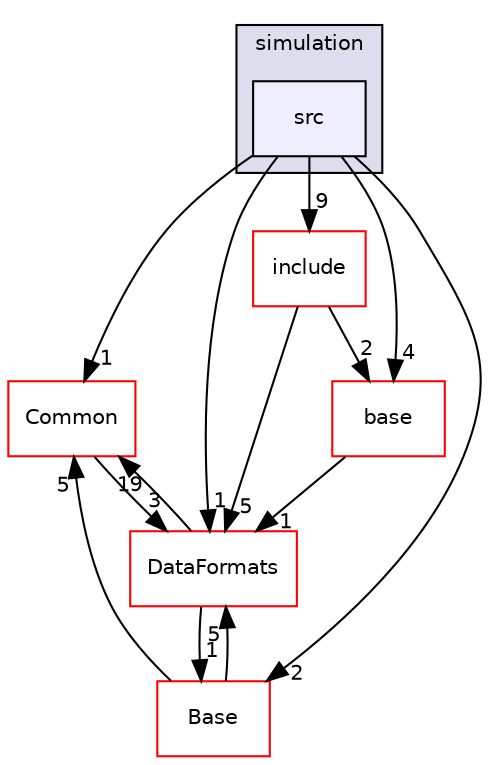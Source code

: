 digraph "/home/travis/build/AliceO2Group/AliceO2/Detectors/ITSMFT/common/simulation/src" {
  bgcolor=transparent;
  compound=true
  node [ fontsize="10", fontname="Helvetica"];
  edge [ labelfontsize="10", labelfontname="Helvetica"];
  subgraph clusterdir_948e043a2a9c0d8c3d26178da976c005 {
    graph [ bgcolor="#ddddee", pencolor="black", label="simulation" fontname="Helvetica", fontsize="10", URL="dir_948e043a2a9c0d8c3d26178da976c005.html"]
  dir_36f9785b6e7879c93ce113c7573e321a [shape=box, label="src", style="filled", fillcolor="#eeeeff", pencolor="black", URL="dir_36f9785b6e7879c93ce113c7573e321a.html"];
  }
  dir_4ab6b4cc6a7edbff49100e9123df213f [shape=box label="Common" color="red" URL="dir_4ab6b4cc6a7edbff49100e9123df213f.html"];
  dir_aece0de4a924a7db153b75165d0988be [shape=box label="include" color="red" URL="dir_aece0de4a924a7db153b75165d0988be.html"];
  dir_37c90836491b695b472bf98d1be8336b [shape=box label="Base" color="red" URL="dir_37c90836491b695b472bf98d1be8336b.html"];
  dir_7c9998090bca7c4aa89c05dd66fe73f5 [shape=box label="base" color="red" URL="dir_7c9998090bca7c4aa89c05dd66fe73f5.html"];
  dir_2171f7ec022c5423887b07c69b2f5b48 [shape=box label="DataFormats" color="red" URL="dir_2171f7ec022c5423887b07c69b2f5b48.html"];
  dir_36f9785b6e7879c93ce113c7573e321a->dir_4ab6b4cc6a7edbff49100e9123df213f [headlabel="1", labeldistance=1.5 headhref="dir_000242_000016.html"];
  dir_36f9785b6e7879c93ce113c7573e321a->dir_aece0de4a924a7db153b75165d0988be [headlabel="9", labeldistance=1.5 headhref="dir_000242_000232.html"];
  dir_36f9785b6e7879c93ce113c7573e321a->dir_37c90836491b695b472bf98d1be8336b [headlabel="2", labeldistance=1.5 headhref="dir_000242_000158.html"];
  dir_36f9785b6e7879c93ce113c7573e321a->dir_7c9998090bca7c4aa89c05dd66fe73f5 [headlabel="4", labeldistance=1.5 headhref="dir_000242_000216.html"];
  dir_36f9785b6e7879c93ce113c7573e321a->dir_2171f7ec022c5423887b07c69b2f5b48 [headlabel="1", labeldistance=1.5 headhref="dir_000242_000056.html"];
  dir_4ab6b4cc6a7edbff49100e9123df213f->dir_2171f7ec022c5423887b07c69b2f5b48 [headlabel="3", labeldistance=1.5 headhref="dir_000016_000056.html"];
  dir_aece0de4a924a7db153b75165d0988be->dir_7c9998090bca7c4aa89c05dd66fe73f5 [headlabel="2", labeldistance=1.5 headhref="dir_000232_000216.html"];
  dir_aece0de4a924a7db153b75165d0988be->dir_2171f7ec022c5423887b07c69b2f5b48 [headlabel="5", labeldistance=1.5 headhref="dir_000232_000056.html"];
  dir_37c90836491b695b472bf98d1be8336b->dir_4ab6b4cc6a7edbff49100e9123df213f [headlabel="5", labeldistance=1.5 headhref="dir_000158_000016.html"];
  dir_37c90836491b695b472bf98d1be8336b->dir_2171f7ec022c5423887b07c69b2f5b48 [headlabel="5", labeldistance=1.5 headhref="dir_000158_000056.html"];
  dir_7c9998090bca7c4aa89c05dd66fe73f5->dir_2171f7ec022c5423887b07c69b2f5b48 [headlabel="1", labeldistance=1.5 headhref="dir_000216_000056.html"];
  dir_2171f7ec022c5423887b07c69b2f5b48->dir_4ab6b4cc6a7edbff49100e9123df213f [headlabel="19", labeldistance=1.5 headhref="dir_000056_000016.html"];
  dir_2171f7ec022c5423887b07c69b2f5b48->dir_37c90836491b695b472bf98d1be8336b [headlabel="1", labeldistance=1.5 headhref="dir_000056_000158.html"];
}
